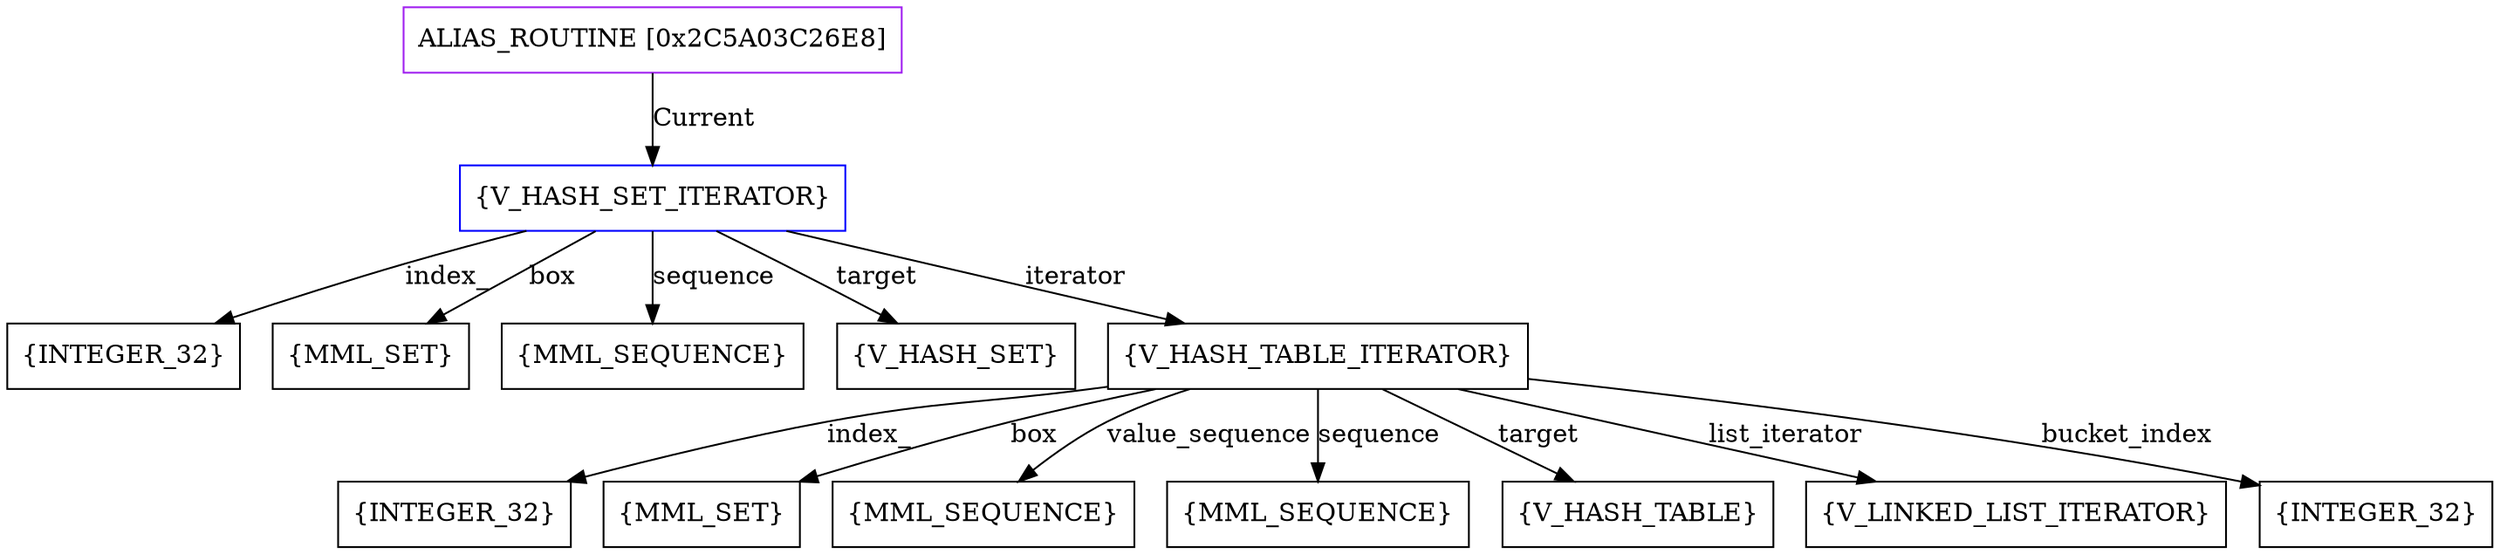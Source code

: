 digraph g {
	node [shape=box]
	b1[color=purple label=<ALIAS_ROUTINE [0x2C5A03C26E8]>]
	b2[color=blue label=<{V_HASH_SET_ITERATOR}>]
	b3[label=<{INTEGER_32}>]
	b4[label=<{MML_SET}>]
	b5[label=<{MML_SEQUENCE}>]
	b6[label=<{V_HASH_SET}>]
	b7[label=<{V_HASH_TABLE_ITERATOR}>]
	b8[label=<{INTEGER_32}>]
	b9[label=<{MML_SET}>]
	b10[label=<{MML_SEQUENCE}>]
	b11[label=<{MML_SEQUENCE}>]
	b12[label=<{V_HASH_TABLE}>]
	b13[label=<{V_LINKED_LIST_ITERATOR}>]
	b14[label=<{INTEGER_32}>]
	b1->b2[label=<Current>]
	b2->b3[label=<index_>]
	b2->b4[label=<box>]
	b2->b5[label=<sequence>]
	b2->b6[label=<target>]
	b2->b7[label=<iterator>]
	b7->b8[label=<index_>]
	b7->b9[label=<box>]
	b7->b10[label=<value_sequence>]
	b7->b11[label=<sequence>]
	b7->b12[label=<target>]
	b7->b13[label=<list_iterator>]
	b7->b14[label=<bucket_index>]
}
